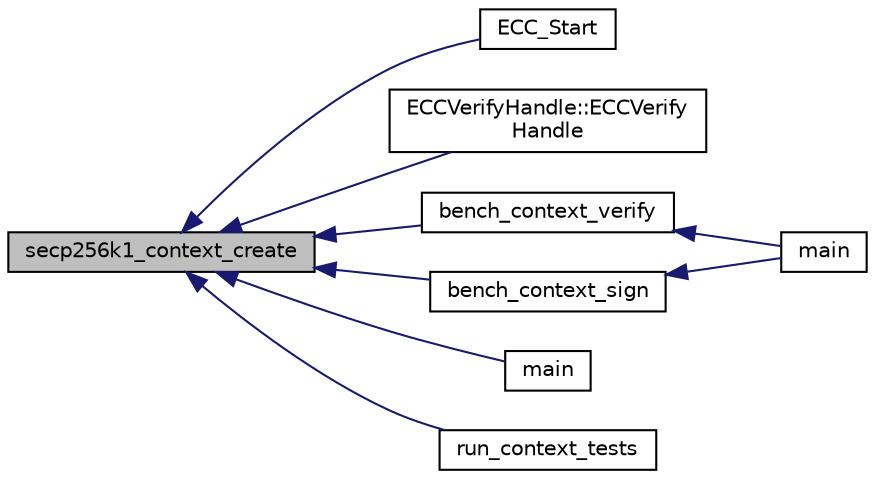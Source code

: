 digraph "secp256k1_context_create"
{
  edge [fontname="Helvetica",fontsize="10",labelfontname="Helvetica",labelfontsize="10"];
  node [fontname="Helvetica",fontsize="10",shape=record];
  rankdir="LR";
  Node3 [label="secp256k1_context_create",height=0.2,width=0.4,color="black", fillcolor="grey75", style="filled", fontcolor="black"];
  Node3 -> Node4 [dir="back",color="midnightblue",fontsize="10",style="solid",fontname="Helvetica"];
  Node4 [label="ECC_Start",height=0.2,width=0.4,color="black", fillcolor="white", style="filled",URL="$key_8h.html#a5ee69136607b1012d64a045ee44ccae2",tooltip="Initialize the elliptic curve support. "];
  Node3 -> Node5 [dir="back",color="midnightblue",fontsize="10",style="solid",fontname="Helvetica"];
  Node5 [label="ECCVerifyHandle::ECCVerify\lHandle",height=0.2,width=0.4,color="black", fillcolor="white", style="filled",URL="$class_e_c_c_verify_handle.html#a01404b41eee891c1dea4b58db02e56fb"];
  Node3 -> Node6 [dir="back",color="midnightblue",fontsize="10",style="solid",fontname="Helvetica"];
  Node6 [label="bench_context_verify",height=0.2,width=0.4,color="black", fillcolor="white", style="filled",URL="$bench__internal_8c.html#a0267a6fcf26df5e2625c0f93eed876a9"];
  Node6 -> Node7 [dir="back",color="midnightblue",fontsize="10",style="solid",fontname="Helvetica"];
  Node7 [label="main",height=0.2,width=0.4,color="black", fillcolor="white", style="filled",URL="$bench__internal_8c.html#a3c04138a5bfe5d72780bb7e82a18e627"];
  Node3 -> Node8 [dir="back",color="midnightblue",fontsize="10",style="solid",fontname="Helvetica"];
  Node8 [label="bench_context_sign",height=0.2,width=0.4,color="black", fillcolor="white", style="filled",URL="$bench__internal_8c.html#a0d6ae07fc12e8c74ebdcb49871cbfc0e"];
  Node8 -> Node7 [dir="back",color="midnightblue",fontsize="10",style="solid",fontname="Helvetica"];
  Node3 -> Node9 [dir="back",color="midnightblue",fontsize="10",style="solid",fontname="Helvetica"];
  Node9 [label="main",height=0.2,width=0.4,color="black", fillcolor="white", style="filled",URL="$bench__recover_8c.html#a840291bc02cba5474a4cb46a9b9566fe"];
  Node3 -> Node10 [dir="back",color="midnightblue",fontsize="10",style="solid",fontname="Helvetica"];
  Node10 [label="run_context_tests",height=0.2,width=0.4,color="black", fillcolor="white", style="filled",URL="$tests_8c.html#a2f9713526b1e988694c6e2026a6fce69"];
}
